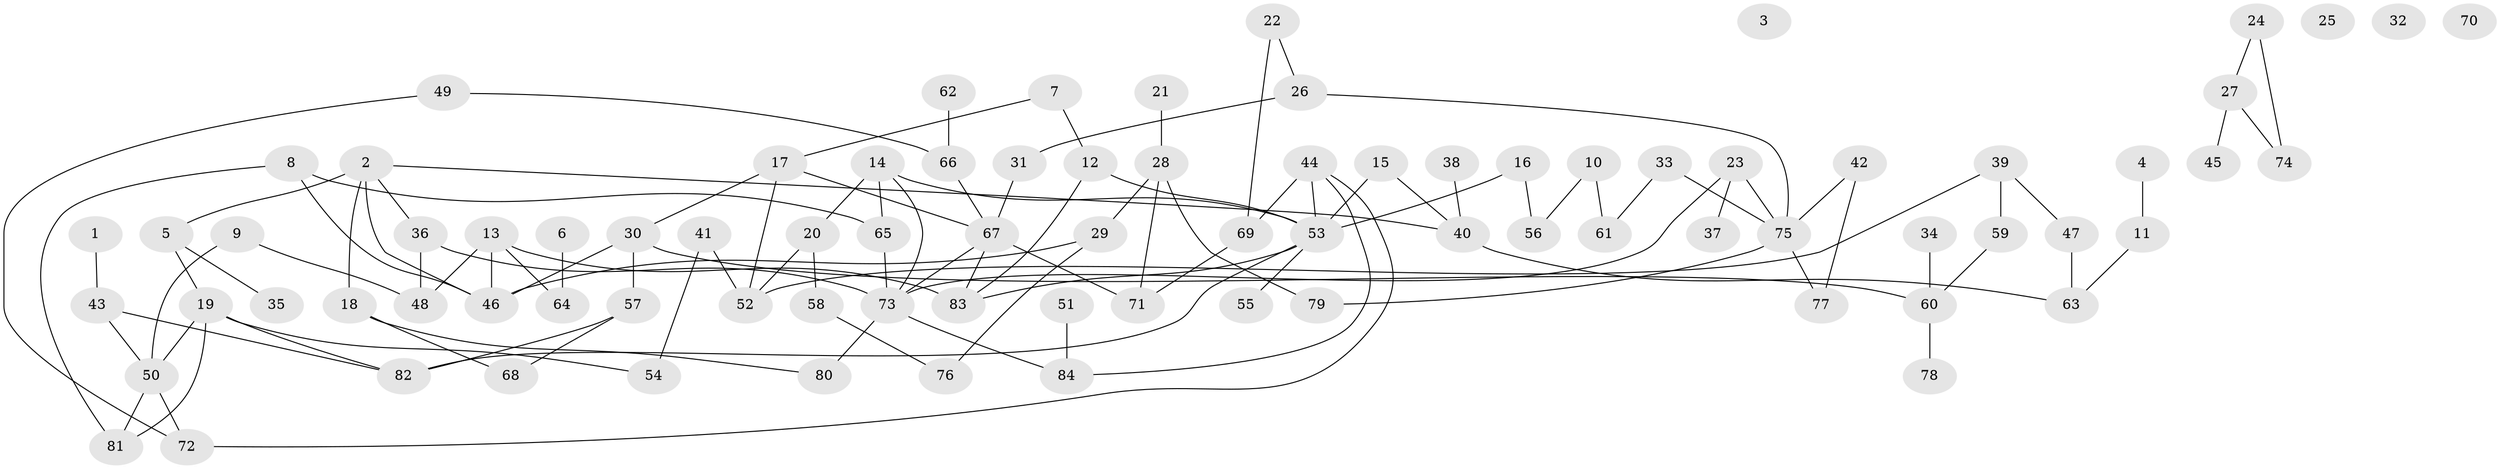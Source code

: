 // Generated by graph-tools (version 1.1) at 2025/13/03/09/25 04:13:09]
// undirected, 84 vertices, 111 edges
graph export_dot {
graph [start="1"]
  node [color=gray90,style=filled];
  1;
  2;
  3;
  4;
  5;
  6;
  7;
  8;
  9;
  10;
  11;
  12;
  13;
  14;
  15;
  16;
  17;
  18;
  19;
  20;
  21;
  22;
  23;
  24;
  25;
  26;
  27;
  28;
  29;
  30;
  31;
  32;
  33;
  34;
  35;
  36;
  37;
  38;
  39;
  40;
  41;
  42;
  43;
  44;
  45;
  46;
  47;
  48;
  49;
  50;
  51;
  52;
  53;
  54;
  55;
  56;
  57;
  58;
  59;
  60;
  61;
  62;
  63;
  64;
  65;
  66;
  67;
  68;
  69;
  70;
  71;
  72;
  73;
  74;
  75;
  76;
  77;
  78;
  79;
  80;
  81;
  82;
  83;
  84;
  1 -- 43;
  2 -- 5;
  2 -- 18;
  2 -- 36;
  2 -- 40;
  2 -- 46;
  4 -- 11;
  5 -- 19;
  5 -- 35;
  6 -- 64;
  7 -- 12;
  7 -- 17;
  8 -- 46;
  8 -- 65;
  8 -- 81;
  9 -- 48;
  9 -- 50;
  10 -- 56;
  10 -- 61;
  11 -- 63;
  12 -- 53;
  12 -- 83;
  13 -- 46;
  13 -- 48;
  13 -- 64;
  13 -- 83;
  14 -- 20;
  14 -- 53;
  14 -- 65;
  14 -- 73;
  15 -- 40;
  15 -- 53;
  16 -- 53;
  16 -- 56;
  17 -- 30;
  17 -- 52;
  17 -- 67;
  18 -- 68;
  18 -- 80;
  19 -- 50;
  19 -- 54;
  19 -- 81;
  19 -- 82;
  20 -- 52;
  20 -- 58;
  21 -- 28;
  22 -- 26;
  22 -- 69;
  23 -- 37;
  23 -- 73;
  23 -- 75;
  24 -- 27;
  24 -- 74;
  26 -- 31;
  26 -- 75;
  27 -- 45;
  27 -- 74;
  28 -- 29;
  28 -- 71;
  28 -- 79;
  29 -- 46;
  29 -- 76;
  30 -- 46;
  30 -- 57;
  30 -- 60;
  31 -- 67;
  33 -- 61;
  33 -- 75;
  34 -- 60;
  36 -- 48;
  36 -- 73;
  38 -- 40;
  39 -- 47;
  39 -- 52;
  39 -- 59;
  40 -- 63;
  41 -- 52;
  41 -- 54;
  42 -- 75;
  42 -- 77;
  43 -- 50;
  43 -- 82;
  44 -- 53;
  44 -- 69;
  44 -- 72;
  44 -- 84;
  47 -- 63;
  49 -- 66;
  49 -- 72;
  50 -- 72;
  50 -- 81;
  51 -- 84;
  53 -- 55;
  53 -- 82;
  53 -- 83;
  57 -- 68;
  57 -- 82;
  58 -- 76;
  59 -- 60;
  60 -- 78;
  62 -- 66;
  65 -- 73;
  66 -- 67;
  67 -- 71;
  67 -- 73;
  67 -- 83;
  69 -- 71;
  73 -- 80;
  73 -- 84;
  75 -- 77;
  75 -- 79;
}

